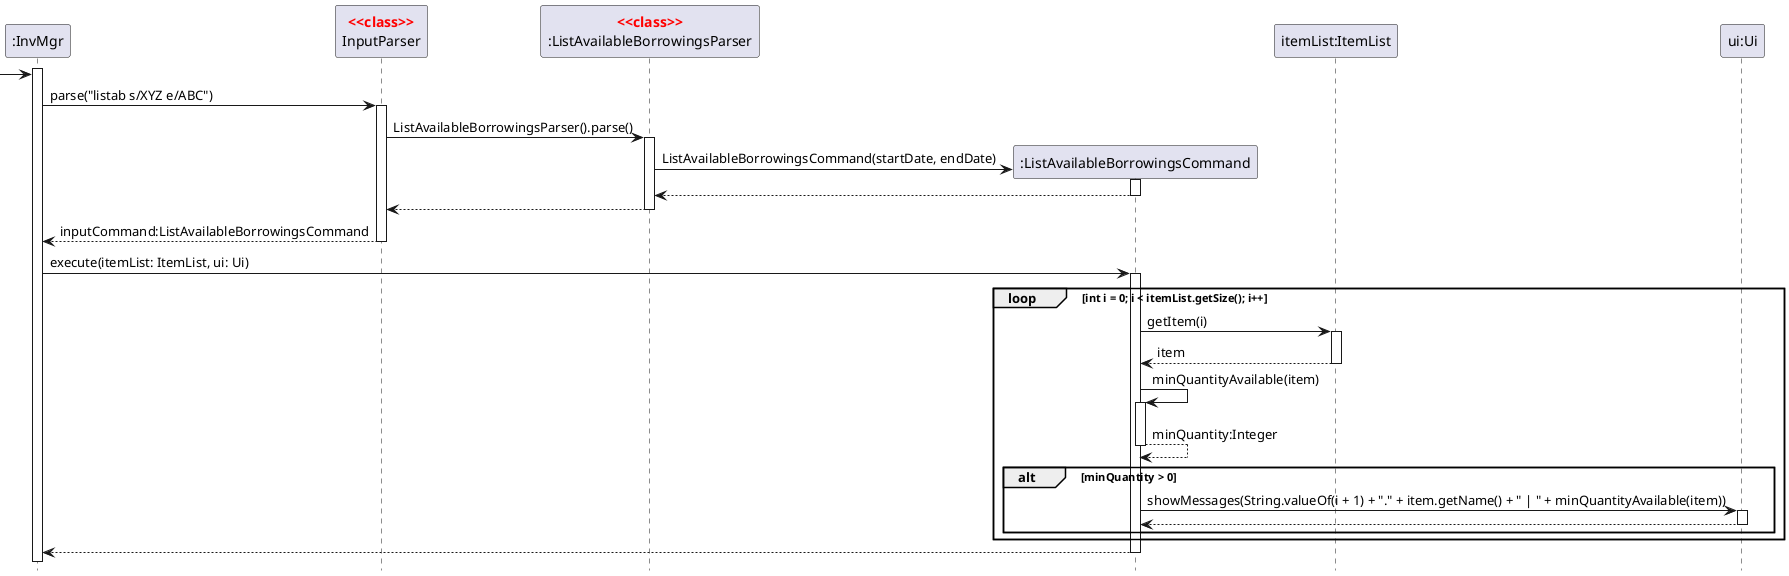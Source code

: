 @startuml
'https://plantuml.com/sequence-diagram
hide footbox
skinparam guillemet false
skinparam sequenceStereotypeFontColor red
skinparam sequenceStereotypeFontStyle bold

Participant ":InvMgr" as invmgr
Participant "InputParser" as parser <<class>>
Participant ":ListAvailableBorrowingsParser" as lstabparser <<class>>
Participant ":ListAvailableBorrowingsCommand" as lstabcmd
Participant "itemList:ItemList" as itmlst
Participant "ui:Ui" as ui

activate invmgr

-> invmgr
invmgr -> parser:parse("listab s/XYZ e/ABC")
activate parser

parser -> lstabparser:ListAvailableBorrowingsParser().parse()
activate lstabparser
create lstabcmd
lstabparser -> lstabcmd:ListAvailableBorrowingsCommand(startDate, endDate)
activate lstabcmd
return
return
return inputCommand:ListAvailableBorrowingsCommand

invmgr -> lstabcmd:execute(itemList: ItemList, ui: Ui)

activate lstabcmd
loop int i = 0; i < itemList.getSize(); i++
    lstabcmd -> itmlst:getItem(i)
    activate itmlst
    return item

    lstabcmd -> lstabcmd:minQuantityAvailable(item)
    activate lstabcmd
    return minQuantity:Integer

    alt minQuantity > 0
        lstabcmd -> ui:showMessages(String.valueOf(i + 1) + "." + item.getName() + " | " + minQuantityAvailable(item))
        activate ui
        return
    end 

end
return

@enduml